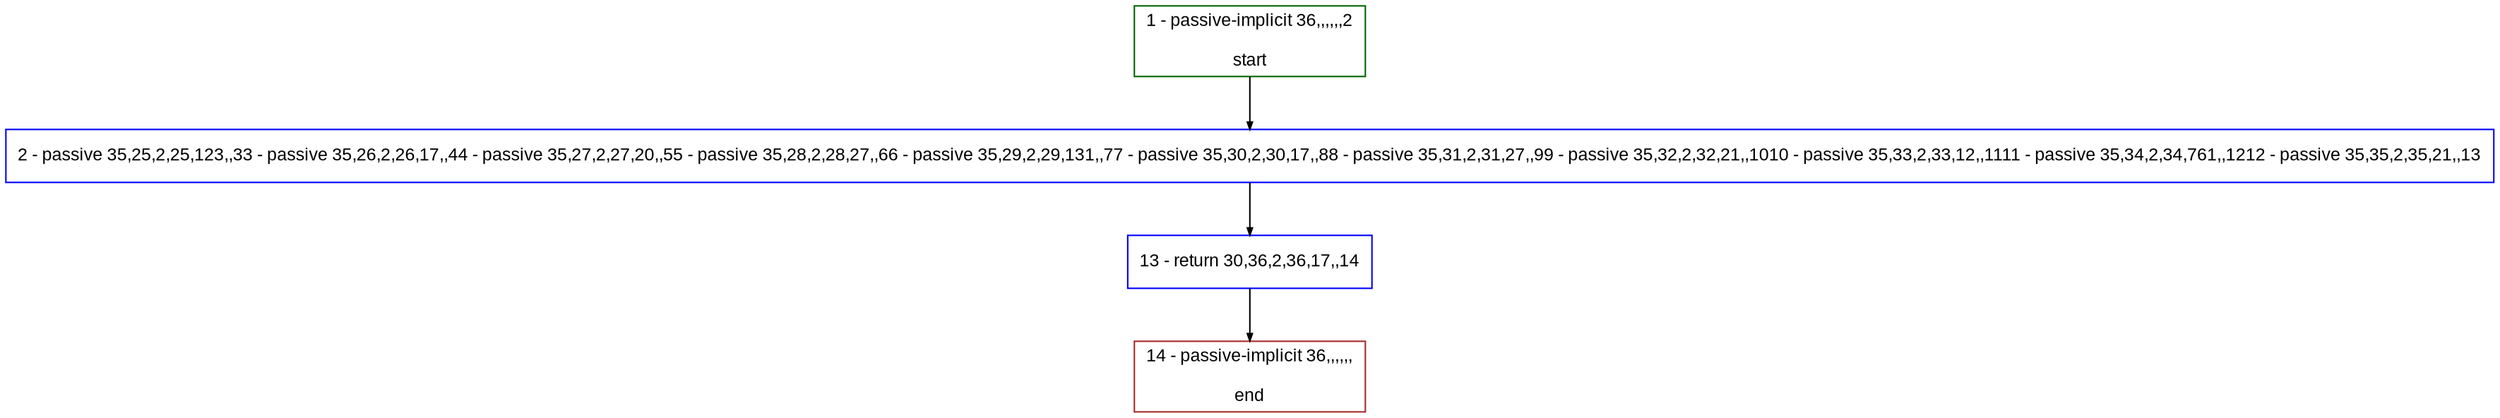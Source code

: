 digraph "" {
  graph [pack="true", label="", fontsize="12", packmode="clust", fontname="Arial", fillcolor="#FFFFCC", bgcolor="white", style="rounded,filled", compound="true"];
  node [node_initialized="no", label="", color="grey", fontsize="12", fillcolor="white", fontname="Arial", style="filled", shape="rectangle", compound="true", fixedsize="false"];
  edge [fontcolor="black", arrowhead="normal", arrowtail="none", arrowsize="0.5", ltail="", label="", color="black", fontsize="12", lhead="", fontname="Arial", dir="forward", compound="true"];
  __N1 [label="2 - passive 35,25,2,25,123,,33 - passive 35,26,2,26,17,,44 - passive 35,27,2,27,20,,55 - passive 35,28,2,28,27,,66 - passive 35,29,2,29,131,,77 - passive 35,30,2,30,17,,88 - passive 35,31,2,31,27,,99 - passive 35,32,2,32,21,,1010 - passive 35,33,2,33,12,,1111 - passive 35,34,2,34,761,,1212 - passive 35,35,2,35,21,,13", color="#0000ff", fillcolor="#ffffff", style="filled", shape="box"];
  __N2 [label="1 - passive-implicit 36,,,,,,2\n\nstart", color="#006400", fillcolor="#ffffff", style="filled", shape="box"];
  __N3 [label="13 - return 30,36,2,36,17,,14", color="#0000ff", fillcolor="#ffffff", style="filled", shape="box"];
  __N4 [label="14 - passive-implicit 36,,,,,,\n\nend", color="#a52a2a", fillcolor="#ffffff", style="filled", shape="box"];
  __N2 -> __N1 [arrowhead="normal", arrowtail="none", color="#000000", label="", dir="forward"];
  __N1 -> __N3 [arrowhead="normal", arrowtail="none", color="#000000", label="", dir="forward"];
  __N3 -> __N4 [arrowhead="normal", arrowtail="none", color="#000000", label="", dir="forward"];
}
